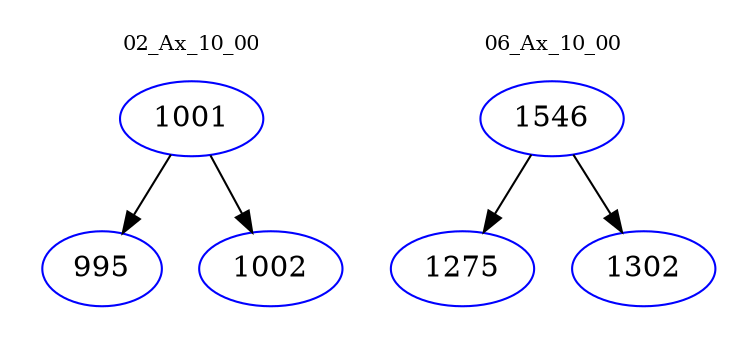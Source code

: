 digraph{
subgraph cluster_0 {
color = white
label = "02_Ax_10_00";
fontsize=10;
T0_1001 [label="1001", color="blue"]
T0_1001 -> T0_995 [color="black"]
T0_995 [label="995", color="blue"]
T0_1001 -> T0_1002 [color="black"]
T0_1002 [label="1002", color="blue"]
}
subgraph cluster_1 {
color = white
label = "06_Ax_10_00";
fontsize=10;
T1_1546 [label="1546", color="blue"]
T1_1546 -> T1_1275 [color="black"]
T1_1275 [label="1275", color="blue"]
T1_1546 -> T1_1302 [color="black"]
T1_1302 [label="1302", color="blue"]
}
}
